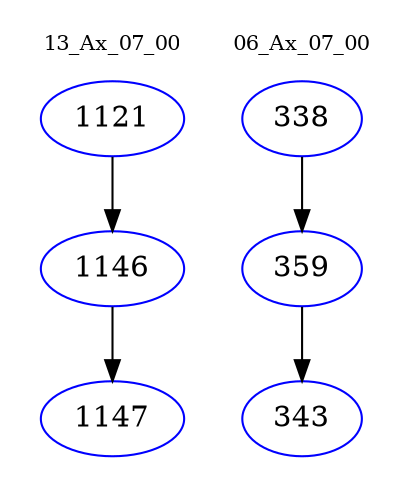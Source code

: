 digraph{
subgraph cluster_0 {
color = white
label = "13_Ax_07_00";
fontsize=10;
T0_1121 [label="1121", color="blue"]
T0_1121 -> T0_1146 [color="black"]
T0_1146 [label="1146", color="blue"]
T0_1146 -> T0_1147 [color="black"]
T0_1147 [label="1147", color="blue"]
}
subgraph cluster_1 {
color = white
label = "06_Ax_07_00";
fontsize=10;
T1_338 [label="338", color="blue"]
T1_338 -> T1_359 [color="black"]
T1_359 [label="359", color="blue"]
T1_359 -> T1_343 [color="black"]
T1_343 [label="343", color="blue"]
}
}
